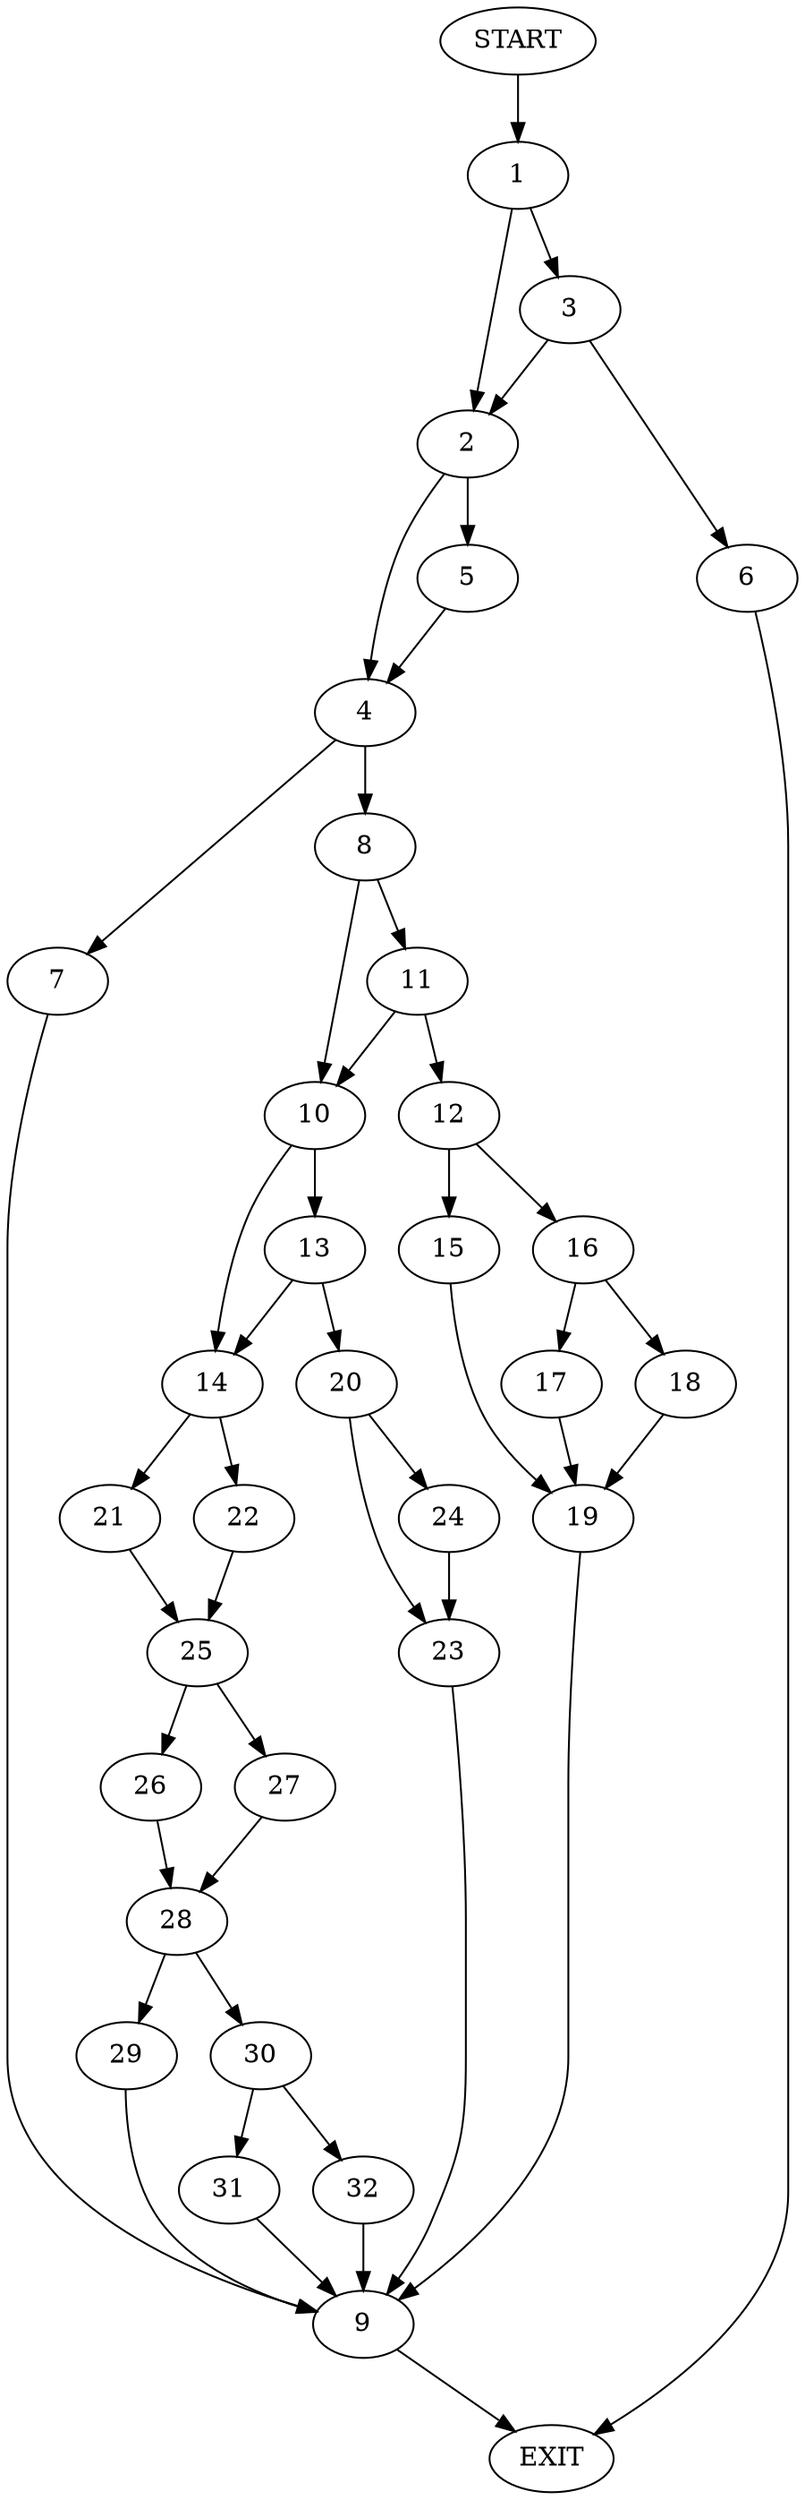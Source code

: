 digraph {
0 [label="START"]
33 [label="EXIT"]
0 -> 1
1 -> 2
1 -> 3
2 -> 4
2 -> 5
3 -> 2
3 -> 6
6 -> 33
4 -> 7
4 -> 8
5 -> 4
7 -> 9
8 -> 10
8 -> 11
9 -> 33
11 -> 10
11 -> 12
10 -> 13
10 -> 14
12 -> 15
12 -> 16
16 -> 17
16 -> 18
15 -> 19
19 -> 9
18 -> 19
17 -> 19
13 -> 20
13 -> 14
14 -> 21
14 -> 22
20 -> 23
20 -> 24
23 -> 9
24 -> 23
21 -> 25
22 -> 25
25 -> 26
25 -> 27
27 -> 28
26 -> 28
28 -> 29
28 -> 30
30 -> 31
30 -> 32
29 -> 9
32 -> 9
31 -> 9
}
